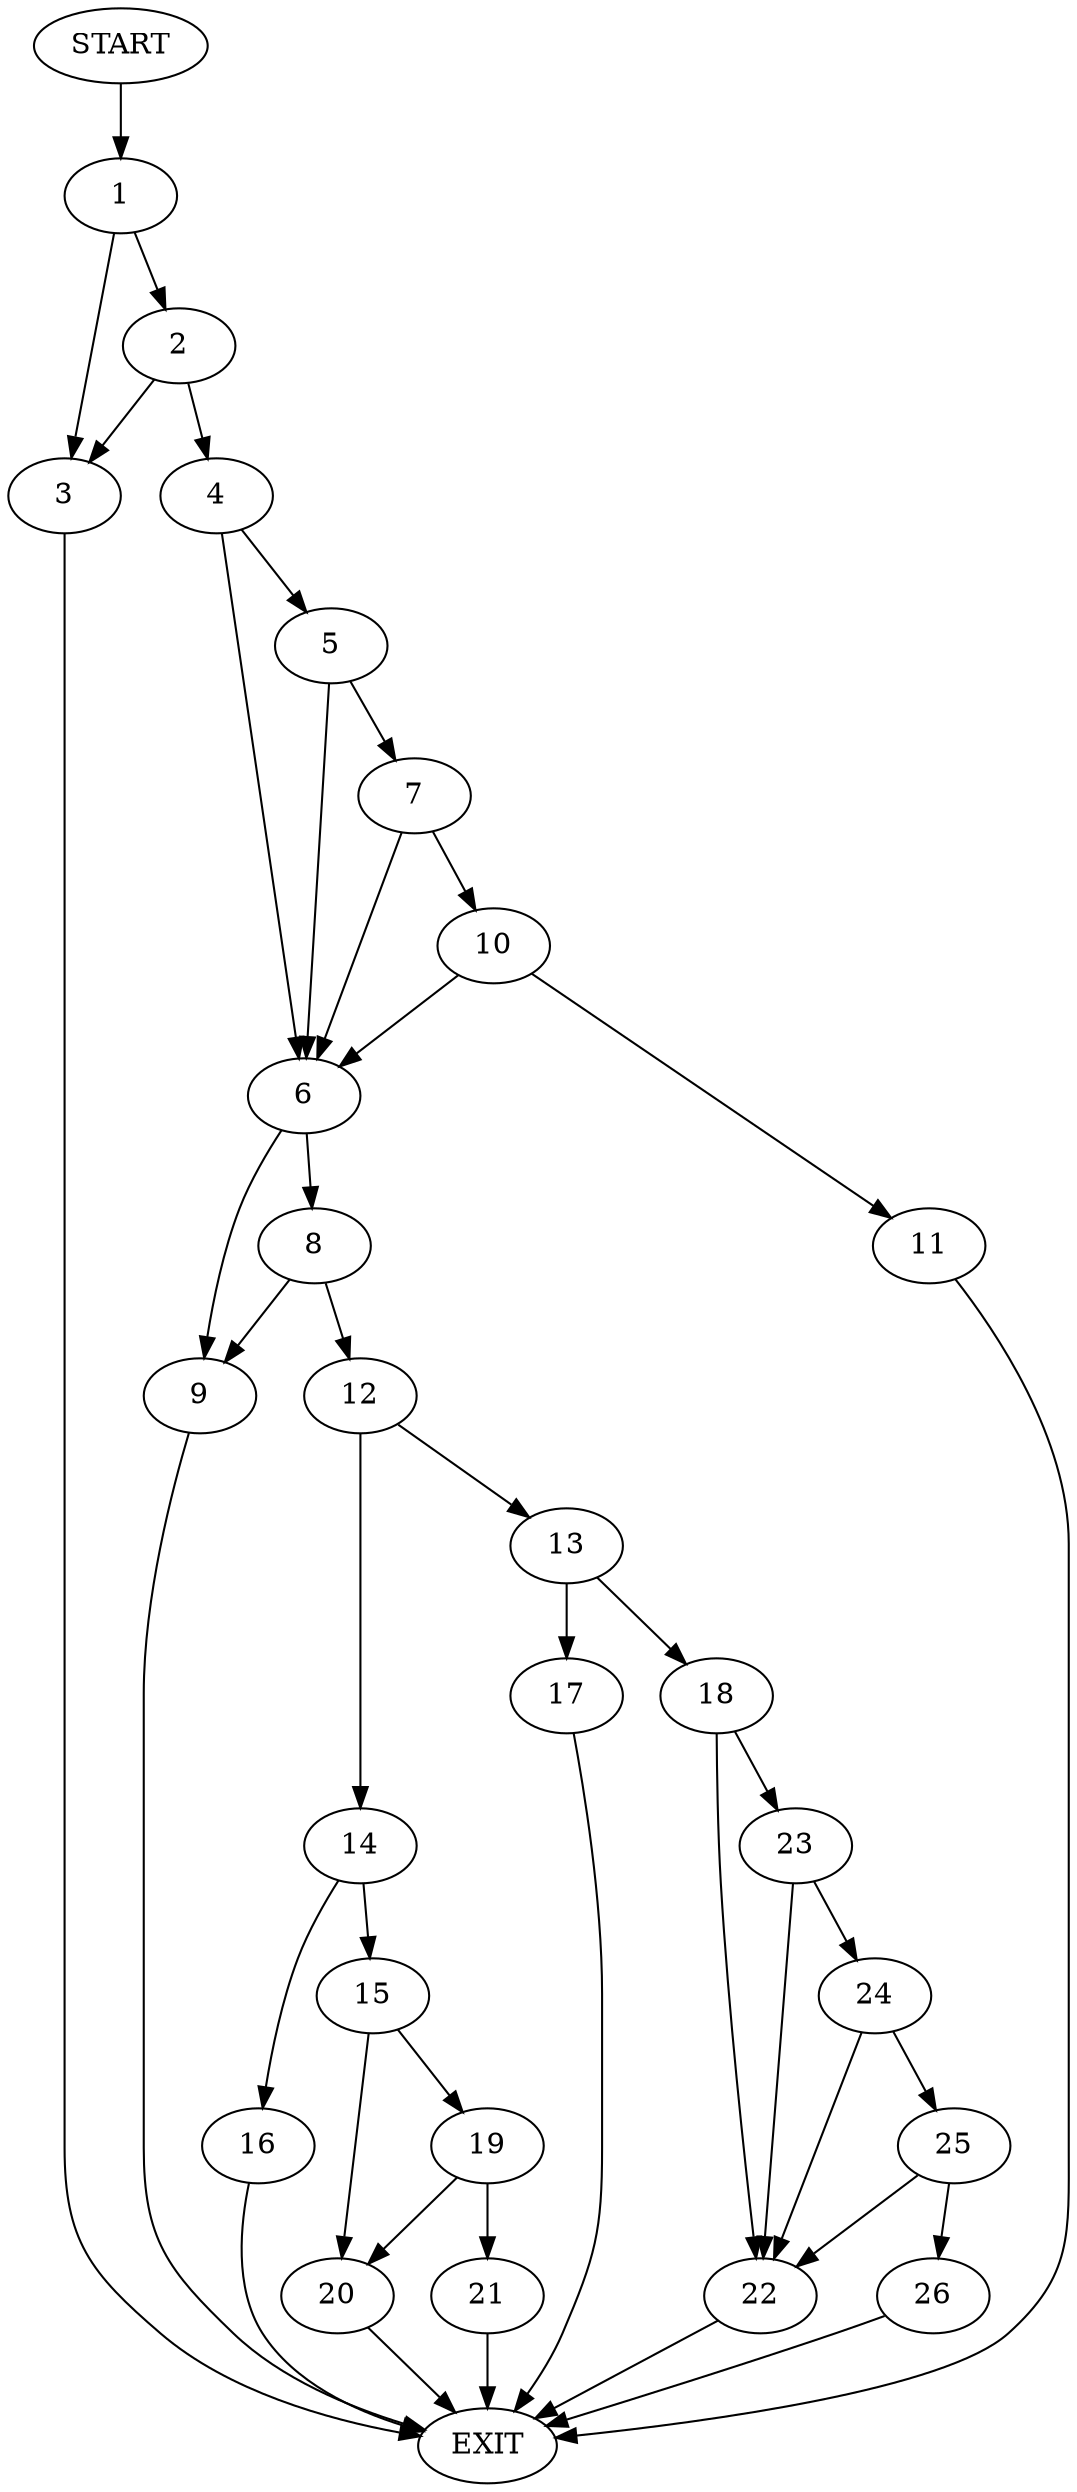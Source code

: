 digraph {
0 [label="START"]
27 [label="EXIT"]
0 -> 1
1 -> 2
1 -> 3
3 -> 27
2 -> 4
2 -> 3
4 -> 5
4 -> 6
5 -> 7
5 -> 6
6 -> 8
6 -> 9
7 -> 6
7 -> 10
10 -> 6
10 -> 11
11 -> 27
9 -> 27
8 -> 12
8 -> 9
12 -> 13
12 -> 14
14 -> 15
14 -> 16
13 -> 17
13 -> 18
16 -> 27
15 -> 19
15 -> 20
19 -> 21
19 -> 20
20 -> 27
21 -> 27
17 -> 27
18 -> 22
18 -> 23
23 -> 22
23 -> 24
22 -> 27
24 -> 22
24 -> 25
25 -> 22
25 -> 26
26 -> 27
}
